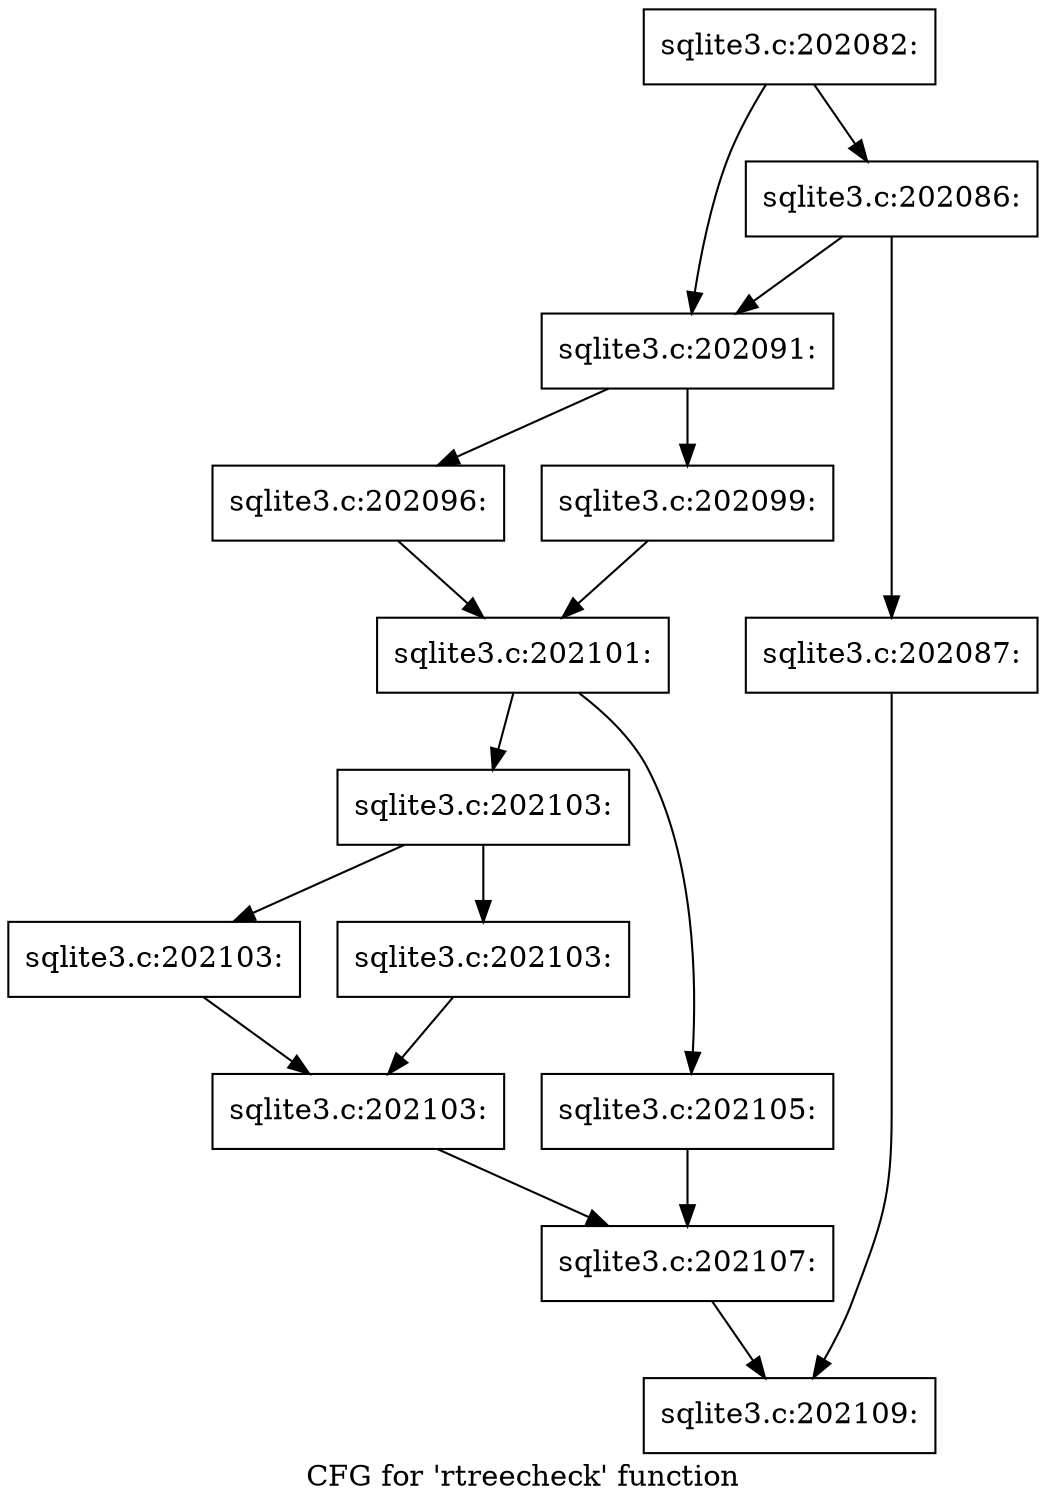 digraph "CFG for 'rtreecheck' function" {
	label="CFG for 'rtreecheck' function";

	Node0x55c0fb41c2f0 [shape=record,label="{sqlite3.c:202082:}"];
	Node0x55c0fb41c2f0 -> Node0x55c0fb41f950;
	Node0x55c0fb41c2f0 -> Node0x55c0fb41f900;
	Node0x55c0fb41f950 [shape=record,label="{sqlite3.c:202086:}"];
	Node0x55c0fb41f950 -> Node0x55c0fb41f860;
	Node0x55c0fb41f950 -> Node0x55c0fb41f900;
	Node0x55c0fb41f860 [shape=record,label="{sqlite3.c:202087:}"];
	Node0x55c0fb41f860 -> Node0x55c0fb41f8b0;
	Node0x55c0fb41f900 [shape=record,label="{sqlite3.c:202091:}"];
	Node0x55c0fb41f900 -> Node0x55c0fb421310;
	Node0x55c0fb41f900 -> Node0x55c0fb4213b0;
	Node0x55c0fb421310 [shape=record,label="{sqlite3.c:202096:}"];
	Node0x55c0fb421310 -> Node0x55c0fb421360;
	Node0x55c0fb4213b0 [shape=record,label="{sqlite3.c:202099:}"];
	Node0x55c0fb4213b0 -> Node0x55c0fb421360;
	Node0x55c0fb421360 [shape=record,label="{sqlite3.c:202101:}"];
	Node0x55c0fb421360 -> Node0x55c0f6e96830;
	Node0x55c0fb421360 -> Node0x55c0fb422ab0;
	Node0x55c0f6e96830 [shape=record,label="{sqlite3.c:202103:}"];
	Node0x55c0f6e96830 -> Node0x55c0fb422dd0;
	Node0x55c0f6e96830 -> Node0x55c0fb422e20;
	Node0x55c0fb422dd0 [shape=record,label="{sqlite3.c:202103:}"];
	Node0x55c0fb422dd0 -> Node0x55c0fb422e70;
	Node0x55c0fb422e20 [shape=record,label="{sqlite3.c:202103:}"];
	Node0x55c0fb422e20 -> Node0x55c0fb422e70;
	Node0x55c0fb422e70 [shape=record,label="{sqlite3.c:202103:}"];
	Node0x55c0fb422e70 -> Node0x55c0fb422690;
	Node0x55c0fb422ab0 [shape=record,label="{sqlite3.c:202105:}"];
	Node0x55c0fb422ab0 -> Node0x55c0fb422690;
	Node0x55c0fb422690 [shape=record,label="{sqlite3.c:202107:}"];
	Node0x55c0fb422690 -> Node0x55c0fb41f8b0;
	Node0x55c0fb41f8b0 [shape=record,label="{sqlite3.c:202109:}"];
}
